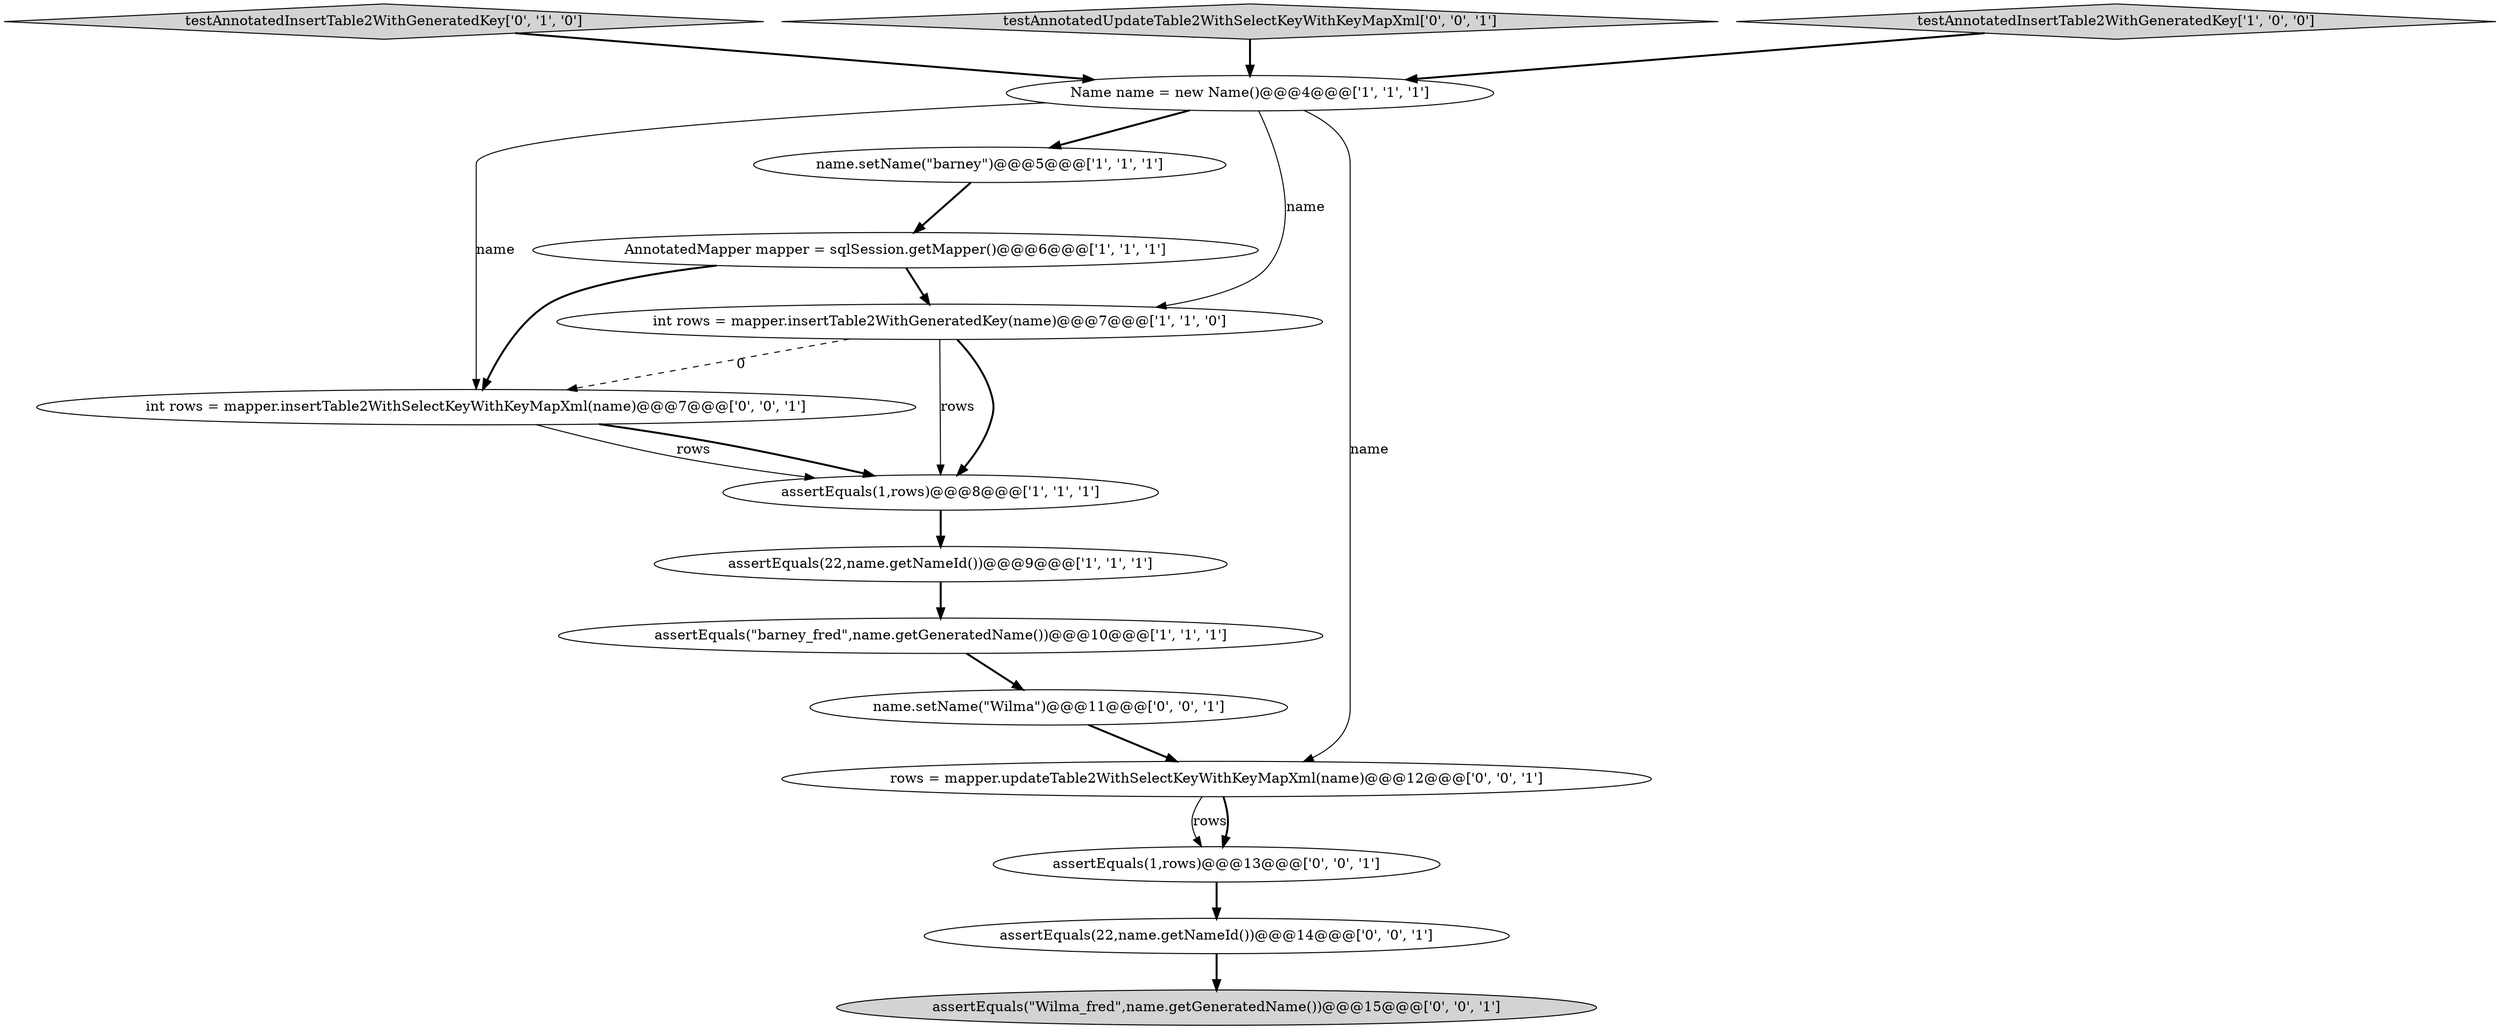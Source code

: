 digraph {
6 [style = filled, label = "assertEquals(22,name.getNameId())@@@9@@@['1', '1', '1']", fillcolor = white, shape = ellipse image = "AAA0AAABBB1BBB"];
4 [style = filled, label = "assertEquals(\"barney_fred\",name.getGeneratedName())@@@10@@@['1', '1', '1']", fillcolor = white, shape = ellipse image = "AAA0AAABBB1BBB"];
7 [style = filled, label = "AnnotatedMapper mapper = sqlSession.getMapper()@@@6@@@['1', '1', '1']", fillcolor = white, shape = ellipse image = "AAA0AAABBB1BBB"];
3 [style = filled, label = "name.setName(\"barney\")@@@5@@@['1', '1', '1']", fillcolor = white, shape = ellipse image = "AAA0AAABBB1BBB"];
8 [style = filled, label = "testAnnotatedInsertTable2WithGeneratedKey['0', '1', '0']", fillcolor = lightgray, shape = diamond image = "AAA0AAABBB2BBB"];
12 [style = filled, label = "testAnnotatedUpdateTable2WithSelectKeyWithKeyMapXml['0', '0', '1']", fillcolor = lightgray, shape = diamond image = "AAA0AAABBB3BBB"];
2 [style = filled, label = "Name name = new Name()@@@4@@@['1', '1', '1']", fillcolor = white, shape = ellipse image = "AAA0AAABBB1BBB"];
5 [style = filled, label = "int rows = mapper.insertTable2WithGeneratedKey(name)@@@7@@@['1', '1', '0']", fillcolor = white, shape = ellipse image = "AAA0AAABBB1BBB"];
15 [style = filled, label = "assertEquals(\"Wilma_fred\",name.getGeneratedName())@@@15@@@['0', '0', '1']", fillcolor = lightgray, shape = ellipse image = "AAA0AAABBB3BBB"];
11 [style = filled, label = "rows = mapper.updateTable2WithSelectKeyWithKeyMapXml(name)@@@12@@@['0', '0', '1']", fillcolor = white, shape = ellipse image = "AAA0AAABBB3BBB"];
10 [style = filled, label = "assertEquals(1,rows)@@@13@@@['0', '0', '1']", fillcolor = white, shape = ellipse image = "AAA0AAABBB3BBB"];
1 [style = filled, label = "testAnnotatedInsertTable2WithGeneratedKey['1', '0', '0']", fillcolor = lightgray, shape = diamond image = "AAA0AAABBB1BBB"];
13 [style = filled, label = "name.setName(\"Wilma\")@@@11@@@['0', '0', '1']", fillcolor = white, shape = ellipse image = "AAA0AAABBB3BBB"];
0 [style = filled, label = "assertEquals(1,rows)@@@8@@@['1', '1', '1']", fillcolor = white, shape = ellipse image = "AAA0AAABBB1BBB"];
9 [style = filled, label = "int rows = mapper.insertTable2WithSelectKeyWithKeyMapXml(name)@@@7@@@['0', '0', '1']", fillcolor = white, shape = ellipse image = "AAA0AAABBB3BBB"];
14 [style = filled, label = "assertEquals(22,name.getNameId())@@@14@@@['0', '0', '1']", fillcolor = white, shape = ellipse image = "AAA0AAABBB3BBB"];
9->0 [style = bold, label=""];
10->14 [style = bold, label=""];
0->6 [style = bold, label=""];
2->5 [style = solid, label="name"];
2->3 [style = bold, label=""];
4->13 [style = bold, label=""];
11->10 [style = solid, label="rows"];
2->11 [style = solid, label="name"];
5->9 [style = dashed, label="0"];
2->9 [style = solid, label="name"];
13->11 [style = bold, label=""];
7->9 [style = bold, label=""];
6->4 [style = bold, label=""];
12->2 [style = bold, label=""];
7->5 [style = bold, label=""];
5->0 [style = bold, label=""];
3->7 [style = bold, label=""];
8->2 [style = bold, label=""];
11->10 [style = bold, label=""];
5->0 [style = solid, label="rows"];
9->0 [style = solid, label="rows"];
14->15 [style = bold, label=""];
1->2 [style = bold, label=""];
}
